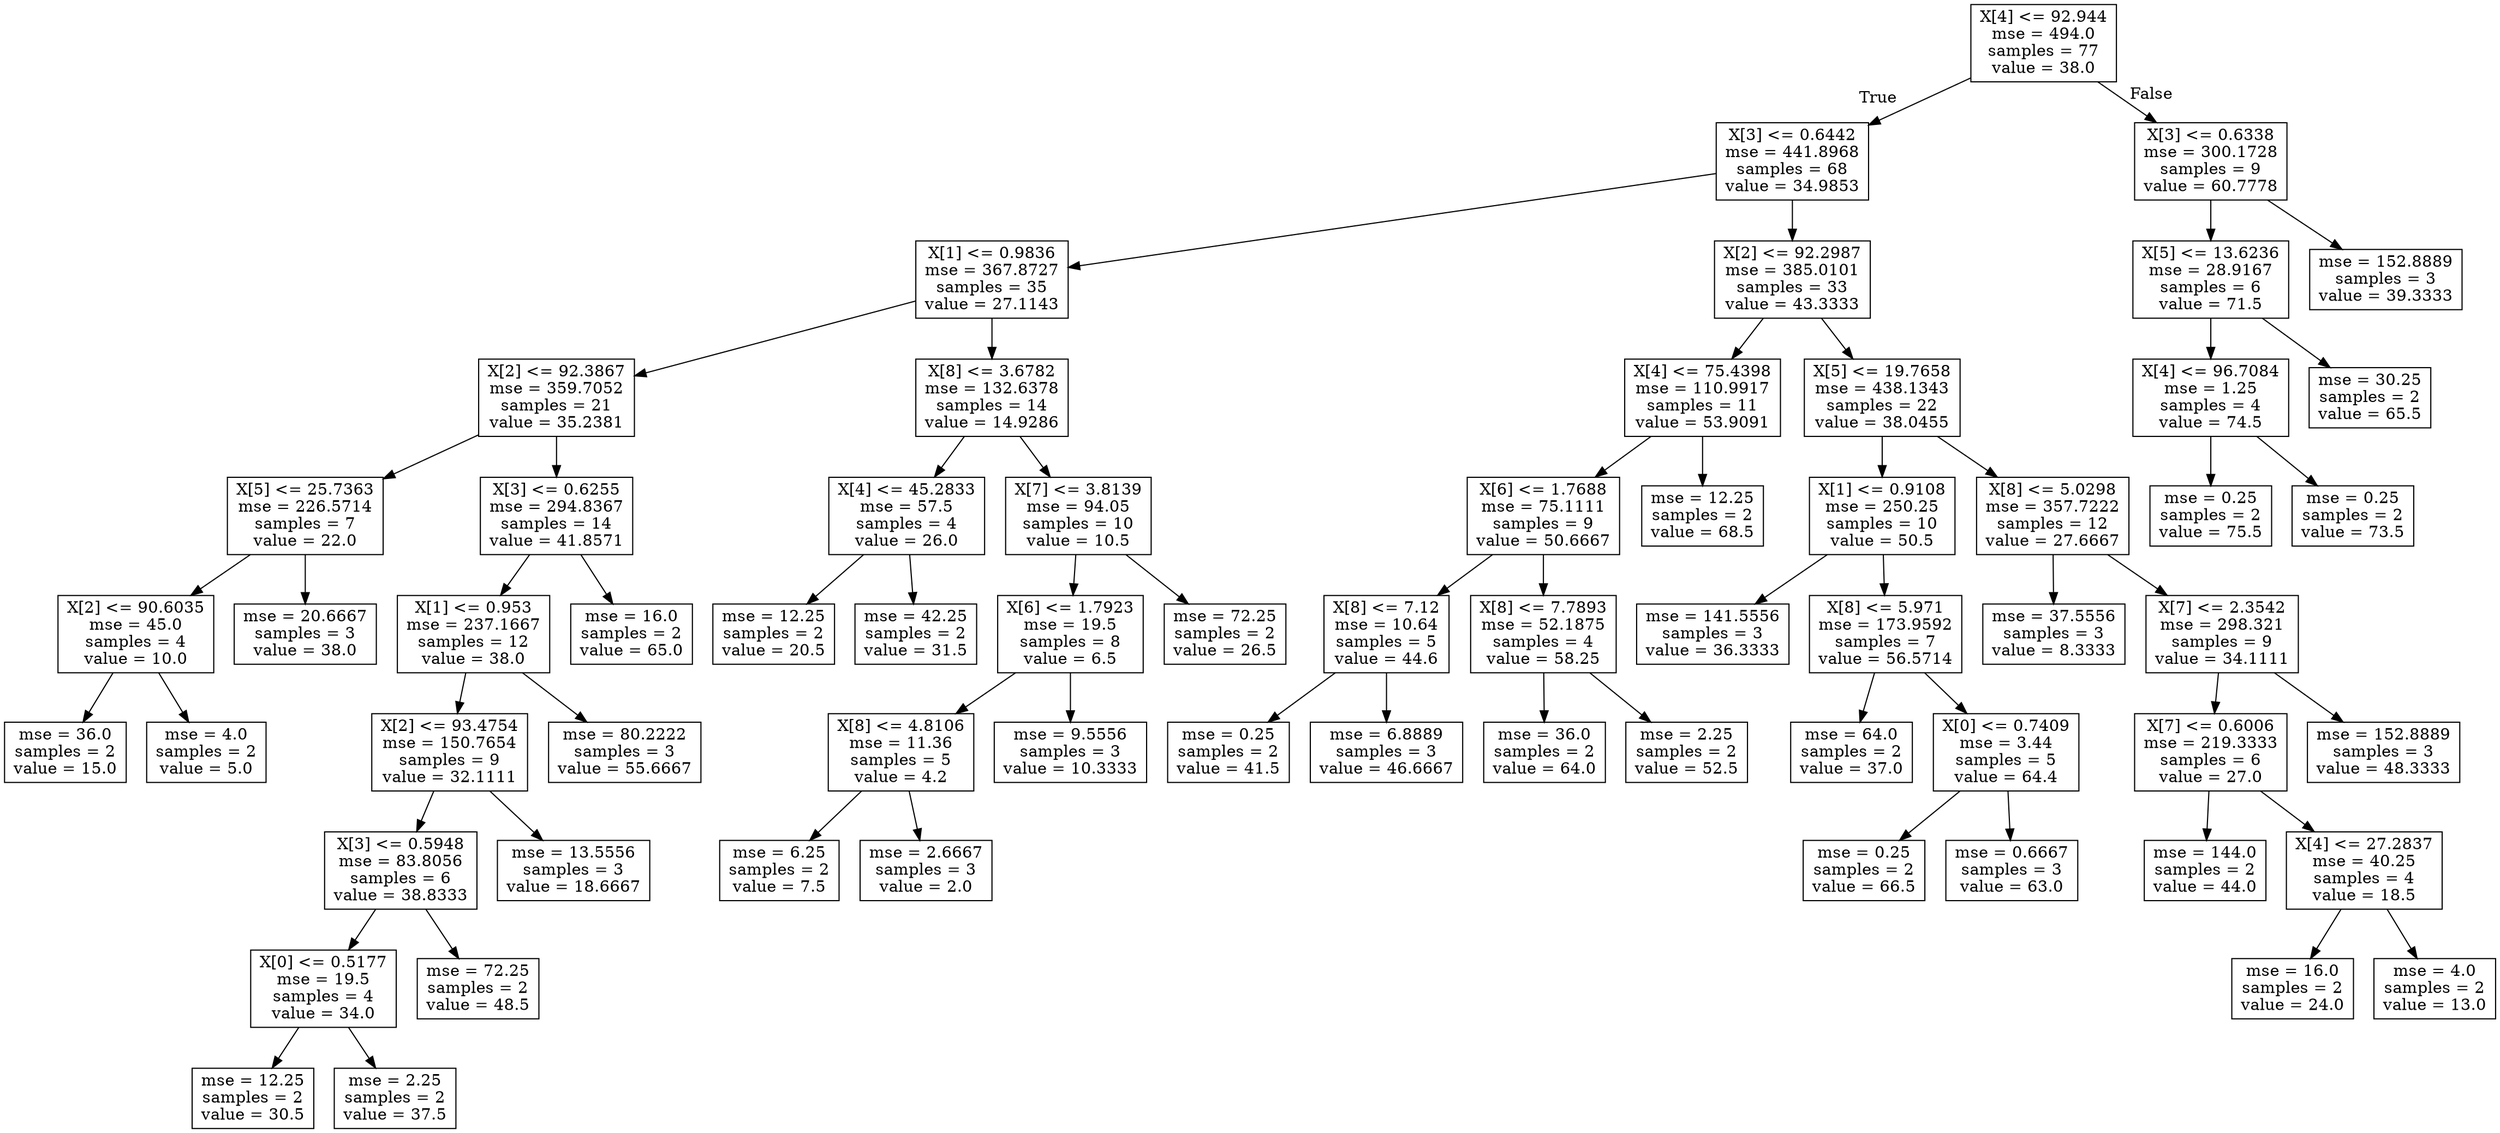 digraph Tree {
node [shape=box] ;
0 [label="X[4] <= 92.944\nmse = 494.0\nsamples = 77\nvalue = 38.0"] ;
1 [label="X[3] <= 0.6442\nmse = 441.8968\nsamples = 68\nvalue = 34.9853"] ;
0 -> 1 [labeldistance=2.5, labelangle=45, headlabel="True"] ;
2 [label="X[1] <= 0.9836\nmse = 367.8727\nsamples = 35\nvalue = 27.1143"] ;
1 -> 2 ;
3 [label="X[2] <= 92.3867\nmse = 359.7052\nsamples = 21\nvalue = 35.2381"] ;
2 -> 3 ;
4 [label="X[5] <= 25.7363\nmse = 226.5714\nsamples = 7\nvalue = 22.0"] ;
3 -> 4 ;
5 [label="X[2] <= 90.6035\nmse = 45.0\nsamples = 4\nvalue = 10.0"] ;
4 -> 5 ;
6 [label="mse = 36.0\nsamples = 2\nvalue = 15.0"] ;
5 -> 6 ;
7 [label="mse = 4.0\nsamples = 2\nvalue = 5.0"] ;
5 -> 7 ;
8 [label="mse = 20.6667\nsamples = 3\nvalue = 38.0"] ;
4 -> 8 ;
9 [label="X[3] <= 0.6255\nmse = 294.8367\nsamples = 14\nvalue = 41.8571"] ;
3 -> 9 ;
10 [label="X[1] <= 0.953\nmse = 237.1667\nsamples = 12\nvalue = 38.0"] ;
9 -> 10 ;
11 [label="X[2] <= 93.4754\nmse = 150.7654\nsamples = 9\nvalue = 32.1111"] ;
10 -> 11 ;
12 [label="X[3] <= 0.5948\nmse = 83.8056\nsamples = 6\nvalue = 38.8333"] ;
11 -> 12 ;
13 [label="X[0] <= 0.5177\nmse = 19.5\nsamples = 4\nvalue = 34.0"] ;
12 -> 13 ;
14 [label="mse = 12.25\nsamples = 2\nvalue = 30.5"] ;
13 -> 14 ;
15 [label="mse = 2.25\nsamples = 2\nvalue = 37.5"] ;
13 -> 15 ;
16 [label="mse = 72.25\nsamples = 2\nvalue = 48.5"] ;
12 -> 16 ;
17 [label="mse = 13.5556\nsamples = 3\nvalue = 18.6667"] ;
11 -> 17 ;
18 [label="mse = 80.2222\nsamples = 3\nvalue = 55.6667"] ;
10 -> 18 ;
19 [label="mse = 16.0\nsamples = 2\nvalue = 65.0"] ;
9 -> 19 ;
20 [label="X[8] <= 3.6782\nmse = 132.6378\nsamples = 14\nvalue = 14.9286"] ;
2 -> 20 ;
21 [label="X[4] <= 45.2833\nmse = 57.5\nsamples = 4\nvalue = 26.0"] ;
20 -> 21 ;
22 [label="mse = 12.25\nsamples = 2\nvalue = 20.5"] ;
21 -> 22 ;
23 [label="mse = 42.25\nsamples = 2\nvalue = 31.5"] ;
21 -> 23 ;
24 [label="X[7] <= 3.8139\nmse = 94.05\nsamples = 10\nvalue = 10.5"] ;
20 -> 24 ;
25 [label="X[6] <= 1.7923\nmse = 19.5\nsamples = 8\nvalue = 6.5"] ;
24 -> 25 ;
26 [label="X[8] <= 4.8106\nmse = 11.36\nsamples = 5\nvalue = 4.2"] ;
25 -> 26 ;
27 [label="mse = 6.25\nsamples = 2\nvalue = 7.5"] ;
26 -> 27 ;
28 [label="mse = 2.6667\nsamples = 3\nvalue = 2.0"] ;
26 -> 28 ;
29 [label="mse = 9.5556\nsamples = 3\nvalue = 10.3333"] ;
25 -> 29 ;
30 [label="mse = 72.25\nsamples = 2\nvalue = 26.5"] ;
24 -> 30 ;
31 [label="X[2] <= 92.2987\nmse = 385.0101\nsamples = 33\nvalue = 43.3333"] ;
1 -> 31 ;
32 [label="X[4] <= 75.4398\nmse = 110.9917\nsamples = 11\nvalue = 53.9091"] ;
31 -> 32 ;
33 [label="X[6] <= 1.7688\nmse = 75.1111\nsamples = 9\nvalue = 50.6667"] ;
32 -> 33 ;
34 [label="X[8] <= 7.12\nmse = 10.64\nsamples = 5\nvalue = 44.6"] ;
33 -> 34 ;
35 [label="mse = 0.25\nsamples = 2\nvalue = 41.5"] ;
34 -> 35 ;
36 [label="mse = 6.8889\nsamples = 3\nvalue = 46.6667"] ;
34 -> 36 ;
37 [label="X[8] <= 7.7893\nmse = 52.1875\nsamples = 4\nvalue = 58.25"] ;
33 -> 37 ;
38 [label="mse = 36.0\nsamples = 2\nvalue = 64.0"] ;
37 -> 38 ;
39 [label="mse = 2.25\nsamples = 2\nvalue = 52.5"] ;
37 -> 39 ;
40 [label="mse = 12.25\nsamples = 2\nvalue = 68.5"] ;
32 -> 40 ;
41 [label="X[5] <= 19.7658\nmse = 438.1343\nsamples = 22\nvalue = 38.0455"] ;
31 -> 41 ;
42 [label="X[1] <= 0.9108\nmse = 250.25\nsamples = 10\nvalue = 50.5"] ;
41 -> 42 ;
43 [label="mse = 141.5556\nsamples = 3\nvalue = 36.3333"] ;
42 -> 43 ;
44 [label="X[8] <= 5.971\nmse = 173.9592\nsamples = 7\nvalue = 56.5714"] ;
42 -> 44 ;
45 [label="mse = 64.0\nsamples = 2\nvalue = 37.0"] ;
44 -> 45 ;
46 [label="X[0] <= 0.7409\nmse = 3.44\nsamples = 5\nvalue = 64.4"] ;
44 -> 46 ;
47 [label="mse = 0.25\nsamples = 2\nvalue = 66.5"] ;
46 -> 47 ;
48 [label="mse = 0.6667\nsamples = 3\nvalue = 63.0"] ;
46 -> 48 ;
49 [label="X[8] <= 5.0298\nmse = 357.7222\nsamples = 12\nvalue = 27.6667"] ;
41 -> 49 ;
50 [label="mse = 37.5556\nsamples = 3\nvalue = 8.3333"] ;
49 -> 50 ;
51 [label="X[7] <= 2.3542\nmse = 298.321\nsamples = 9\nvalue = 34.1111"] ;
49 -> 51 ;
52 [label="X[7] <= 0.6006\nmse = 219.3333\nsamples = 6\nvalue = 27.0"] ;
51 -> 52 ;
53 [label="mse = 144.0\nsamples = 2\nvalue = 44.0"] ;
52 -> 53 ;
54 [label="X[4] <= 27.2837\nmse = 40.25\nsamples = 4\nvalue = 18.5"] ;
52 -> 54 ;
55 [label="mse = 16.0\nsamples = 2\nvalue = 24.0"] ;
54 -> 55 ;
56 [label="mse = 4.0\nsamples = 2\nvalue = 13.0"] ;
54 -> 56 ;
57 [label="mse = 152.8889\nsamples = 3\nvalue = 48.3333"] ;
51 -> 57 ;
58 [label="X[3] <= 0.6338\nmse = 300.1728\nsamples = 9\nvalue = 60.7778"] ;
0 -> 58 [labeldistance=2.5, labelangle=-45, headlabel="False"] ;
59 [label="X[5] <= 13.6236\nmse = 28.9167\nsamples = 6\nvalue = 71.5"] ;
58 -> 59 ;
60 [label="X[4] <= 96.7084\nmse = 1.25\nsamples = 4\nvalue = 74.5"] ;
59 -> 60 ;
61 [label="mse = 0.25\nsamples = 2\nvalue = 75.5"] ;
60 -> 61 ;
62 [label="mse = 0.25\nsamples = 2\nvalue = 73.5"] ;
60 -> 62 ;
63 [label="mse = 30.25\nsamples = 2\nvalue = 65.5"] ;
59 -> 63 ;
64 [label="mse = 152.8889\nsamples = 3\nvalue = 39.3333"] ;
58 -> 64 ;
}